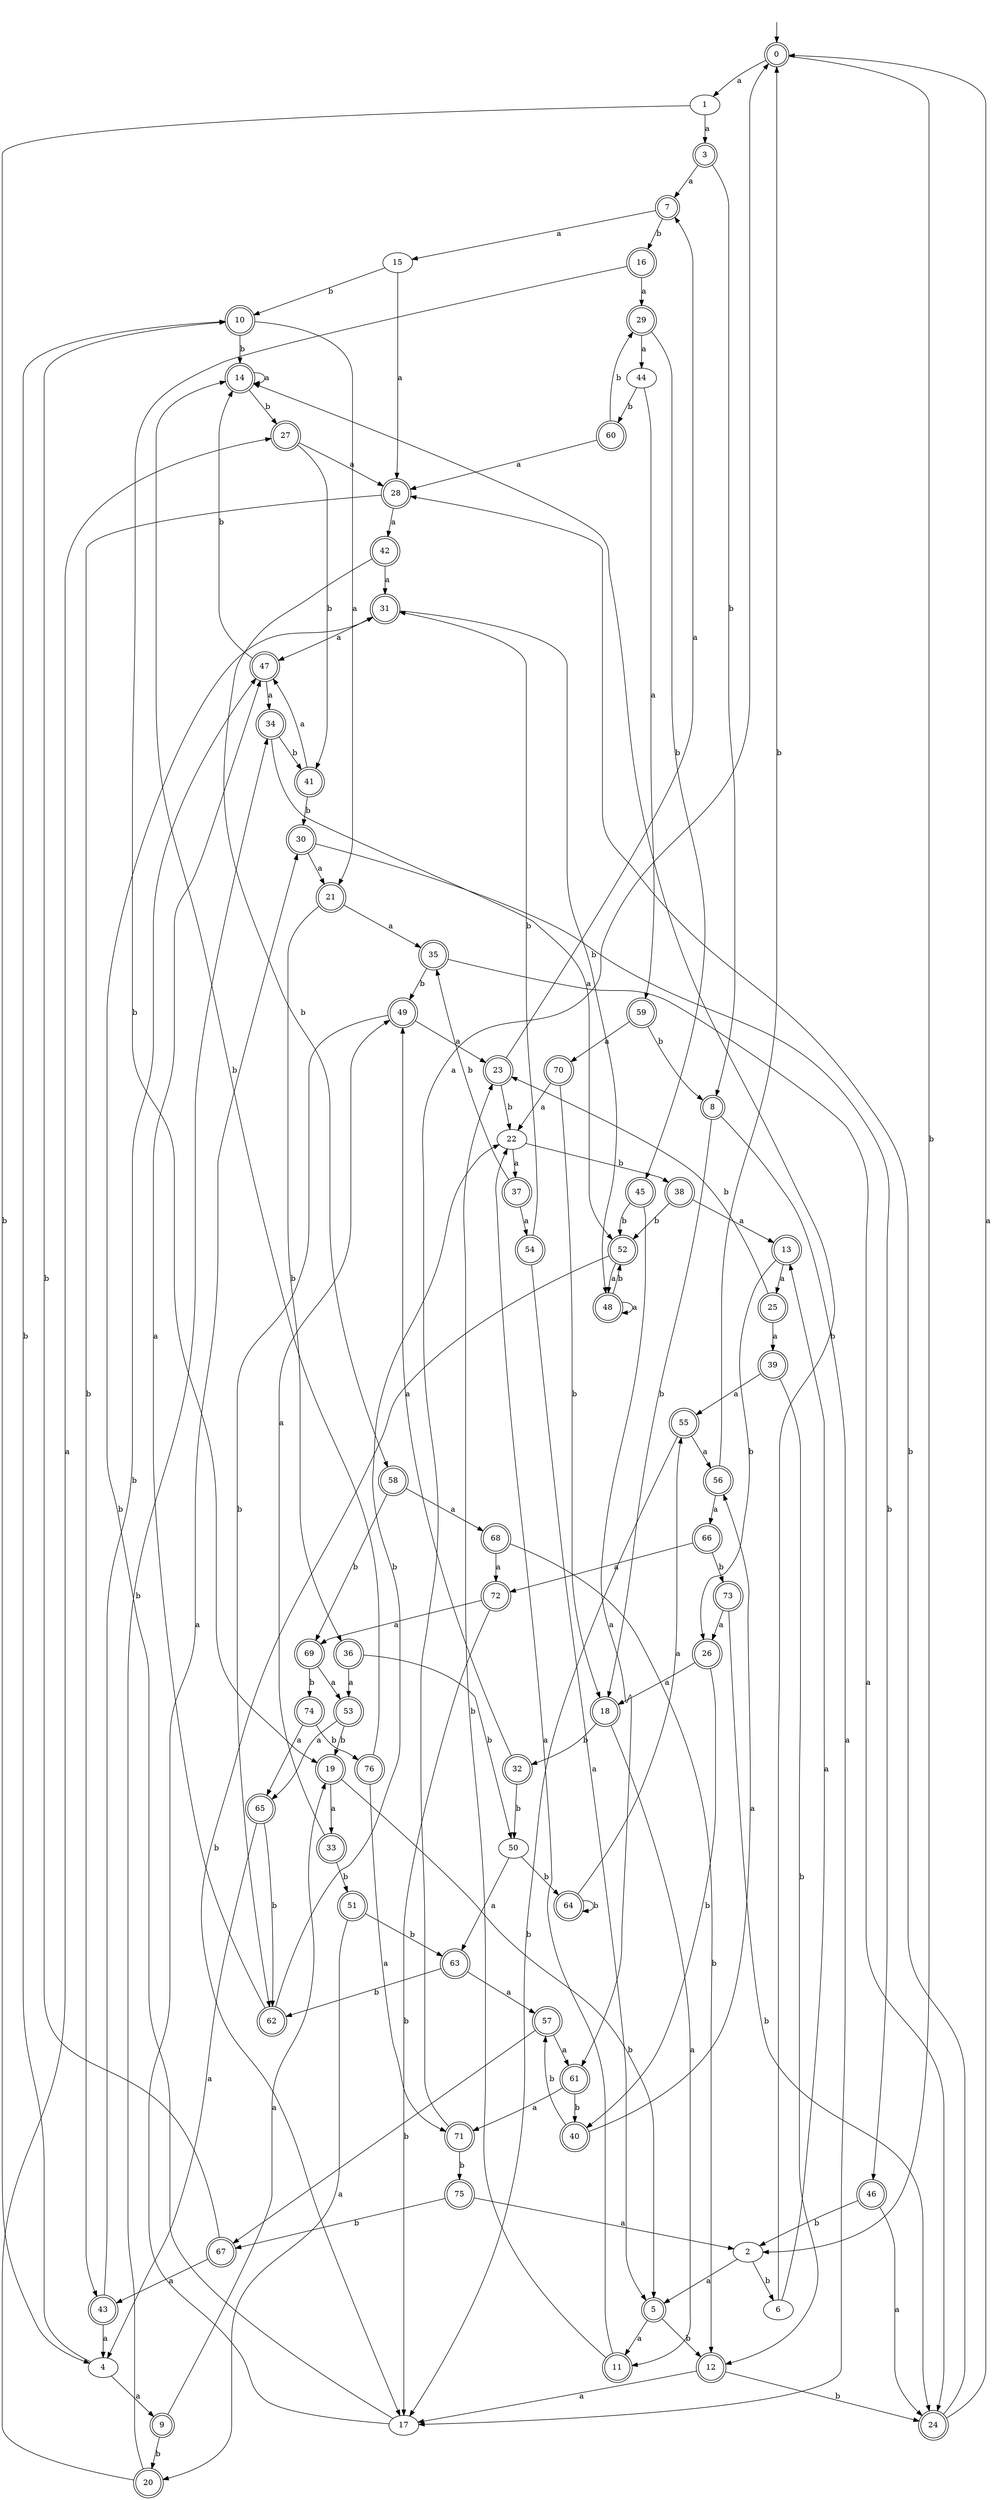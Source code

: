digraph RandomDFA {
  __start0 [label="", shape=none];
  __start0 -> 0 [label=""];
  0 [shape=circle] [shape=doublecircle]
  0 -> 1 [label="a"]
  0 -> 2 [label="b"]
  1
  1 -> 3 [label="a"]
  1 -> 4 [label="b"]
  2
  2 -> 5 [label="a"]
  2 -> 6 [label="b"]
  3 [shape=doublecircle]
  3 -> 7 [label="a"]
  3 -> 8 [label="b"]
  4
  4 -> 9 [label="a"]
  4 -> 10 [label="b"]
  5 [shape=doublecircle]
  5 -> 11 [label="a"]
  5 -> 12 [label="b"]
  6
  6 -> 13 [label="a"]
  6 -> 14 [label="b"]
  7 [shape=doublecircle]
  7 -> 15 [label="a"]
  7 -> 16 [label="b"]
  8 [shape=doublecircle]
  8 -> 17 [label="a"]
  8 -> 18 [label="b"]
  9 [shape=doublecircle]
  9 -> 19 [label="a"]
  9 -> 20 [label="b"]
  10 [shape=doublecircle]
  10 -> 21 [label="a"]
  10 -> 14 [label="b"]
  11 [shape=doublecircle]
  11 -> 22 [label="a"]
  11 -> 23 [label="b"]
  12 [shape=doublecircle]
  12 -> 17 [label="a"]
  12 -> 24 [label="b"]
  13 [shape=doublecircle]
  13 -> 25 [label="a"]
  13 -> 26 [label="b"]
  14 [shape=doublecircle]
  14 -> 14 [label="a"]
  14 -> 27 [label="b"]
  15
  15 -> 28 [label="a"]
  15 -> 10 [label="b"]
  16 [shape=doublecircle]
  16 -> 29 [label="a"]
  16 -> 19 [label="b"]
  17
  17 -> 30 [label="a"]
  17 -> 31 [label="b"]
  18 [shape=doublecircle]
  18 -> 11 [label="a"]
  18 -> 32 [label="b"]
  19 [shape=doublecircle]
  19 -> 33 [label="a"]
  19 -> 5 [label="b"]
  20 [shape=doublecircle]
  20 -> 27 [label="a"]
  20 -> 34 [label="b"]
  21 [shape=doublecircle]
  21 -> 35 [label="a"]
  21 -> 36 [label="b"]
  22
  22 -> 37 [label="a"]
  22 -> 38 [label="b"]
  23 [shape=doublecircle]
  23 -> 7 [label="a"]
  23 -> 22 [label="b"]
  24 [shape=doublecircle]
  24 -> 0 [label="a"]
  24 -> 28 [label="b"]
  25 [shape=doublecircle]
  25 -> 39 [label="a"]
  25 -> 23 [label="b"]
  26 [shape=doublecircle]
  26 -> 18 [label="a"]
  26 -> 40 [label="b"]
  27 [shape=doublecircle]
  27 -> 28 [label="a"]
  27 -> 41 [label="b"]
  28 [shape=doublecircle]
  28 -> 42 [label="a"]
  28 -> 43 [label="b"]
  29 [shape=doublecircle]
  29 -> 44 [label="a"]
  29 -> 45 [label="b"]
  30 [shape=doublecircle]
  30 -> 21 [label="a"]
  30 -> 46 [label="b"]
  31 [shape=doublecircle]
  31 -> 47 [label="a"]
  31 -> 48 [label="b"]
  32 [shape=doublecircle]
  32 -> 49 [label="a"]
  32 -> 50 [label="b"]
  33 [shape=doublecircle]
  33 -> 49 [label="a"]
  33 -> 51 [label="b"]
  34 [shape=doublecircle]
  34 -> 52 [label="a"]
  34 -> 41 [label="b"]
  35 [shape=doublecircle]
  35 -> 24 [label="a"]
  35 -> 49 [label="b"]
  36 [shape=doublecircle]
  36 -> 53 [label="a"]
  36 -> 50 [label="b"]
  37 [shape=doublecircle]
  37 -> 54 [label="a"]
  37 -> 35 [label="b"]
  38 [shape=doublecircle]
  38 -> 13 [label="a"]
  38 -> 52 [label="b"]
  39 [shape=doublecircle]
  39 -> 55 [label="a"]
  39 -> 12 [label="b"]
  40 [shape=doublecircle]
  40 -> 56 [label="a"]
  40 -> 57 [label="b"]
  41 [shape=doublecircle]
  41 -> 47 [label="a"]
  41 -> 30 [label="b"]
  42 [shape=doublecircle]
  42 -> 31 [label="a"]
  42 -> 58 [label="b"]
  43 [shape=doublecircle]
  43 -> 4 [label="a"]
  43 -> 47 [label="b"]
  44
  44 -> 59 [label="a"]
  44 -> 60 [label="b"]
  45 [shape=doublecircle]
  45 -> 61 [label="a"]
  45 -> 52 [label="b"]
  46 [shape=doublecircle]
  46 -> 24 [label="a"]
  46 -> 2 [label="b"]
  47 [shape=doublecircle]
  47 -> 34 [label="a"]
  47 -> 14 [label="b"]
  48 [shape=doublecircle]
  48 -> 48 [label="a"]
  48 -> 52 [label="b"]
  49 [shape=doublecircle]
  49 -> 23 [label="a"]
  49 -> 62 [label="b"]
  50
  50 -> 63 [label="a"]
  50 -> 64 [label="b"]
  51 [shape=doublecircle]
  51 -> 20 [label="a"]
  51 -> 63 [label="b"]
  52 [shape=doublecircle]
  52 -> 48 [label="a"]
  52 -> 17 [label="b"]
  53 [shape=doublecircle]
  53 -> 65 [label="a"]
  53 -> 19 [label="b"]
  54 [shape=doublecircle]
  54 -> 5 [label="a"]
  54 -> 31 [label="b"]
  55 [shape=doublecircle]
  55 -> 56 [label="a"]
  55 -> 17 [label="b"]
  56 [shape=doublecircle]
  56 -> 66 [label="a"]
  56 -> 0 [label="b"]
  57 [shape=doublecircle]
  57 -> 61 [label="a"]
  57 -> 67 [label="b"]
  58 [shape=doublecircle]
  58 -> 68 [label="a"]
  58 -> 69 [label="b"]
  59 [shape=doublecircle]
  59 -> 70 [label="a"]
  59 -> 8 [label="b"]
  60 [shape=doublecircle]
  60 -> 28 [label="a"]
  60 -> 29 [label="b"]
  61 [shape=doublecircle]
  61 -> 71 [label="a"]
  61 -> 40 [label="b"]
  62 [shape=doublecircle]
  62 -> 47 [label="a"]
  62 -> 22 [label="b"]
  63 [shape=doublecircle]
  63 -> 57 [label="a"]
  63 -> 62 [label="b"]
  64 [shape=doublecircle]
  64 -> 55 [label="a"]
  64 -> 64 [label="b"]
  65 [shape=doublecircle]
  65 -> 4 [label="a"]
  65 -> 62 [label="b"]
  66 [shape=doublecircle]
  66 -> 72 [label="a"]
  66 -> 73 [label="b"]
  67 [shape=doublecircle]
  67 -> 43 [label="a"]
  67 -> 10 [label="b"]
  68 [shape=doublecircle]
  68 -> 72 [label="a"]
  68 -> 12 [label="b"]
  69 [shape=doublecircle]
  69 -> 53 [label="a"]
  69 -> 74 [label="b"]
  70 [shape=doublecircle]
  70 -> 22 [label="a"]
  70 -> 18 [label="b"]
  71 [shape=doublecircle]
  71 -> 0 [label="a"]
  71 -> 75 [label="b"]
  72 [shape=doublecircle]
  72 -> 69 [label="a"]
  72 -> 17 [label="b"]
  73 [shape=doublecircle]
  73 -> 26 [label="a"]
  73 -> 24 [label="b"]
  74 [shape=doublecircle]
  74 -> 65 [label="a"]
  74 -> 76 [label="b"]
  75 [shape=doublecircle]
  75 -> 2 [label="a"]
  75 -> 67 [label="b"]
  76 [shape=doublecircle]
  76 -> 71 [label="a"]
  76 -> 14 [label="b"]
}
